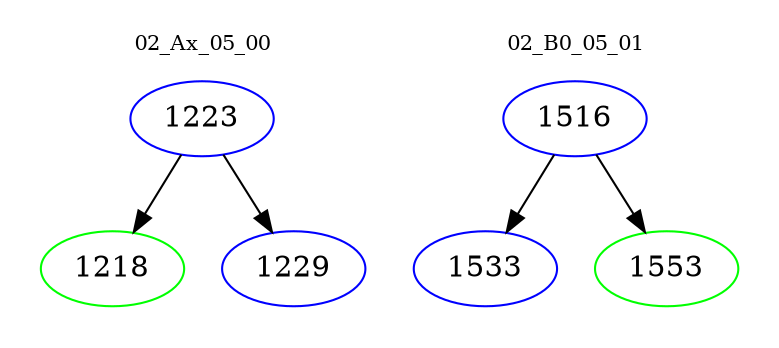 digraph{
subgraph cluster_0 {
color = white
label = "02_Ax_05_00";
fontsize=10;
T0_1223 [label="1223", color="blue"]
T0_1223 -> T0_1218 [color="black"]
T0_1218 [label="1218", color="green"]
T0_1223 -> T0_1229 [color="black"]
T0_1229 [label="1229", color="blue"]
}
subgraph cluster_1 {
color = white
label = "02_B0_05_01";
fontsize=10;
T1_1516 [label="1516", color="blue"]
T1_1516 -> T1_1533 [color="black"]
T1_1533 [label="1533", color="blue"]
T1_1516 -> T1_1553 [color="black"]
T1_1553 [label="1553", color="green"]
}
}
